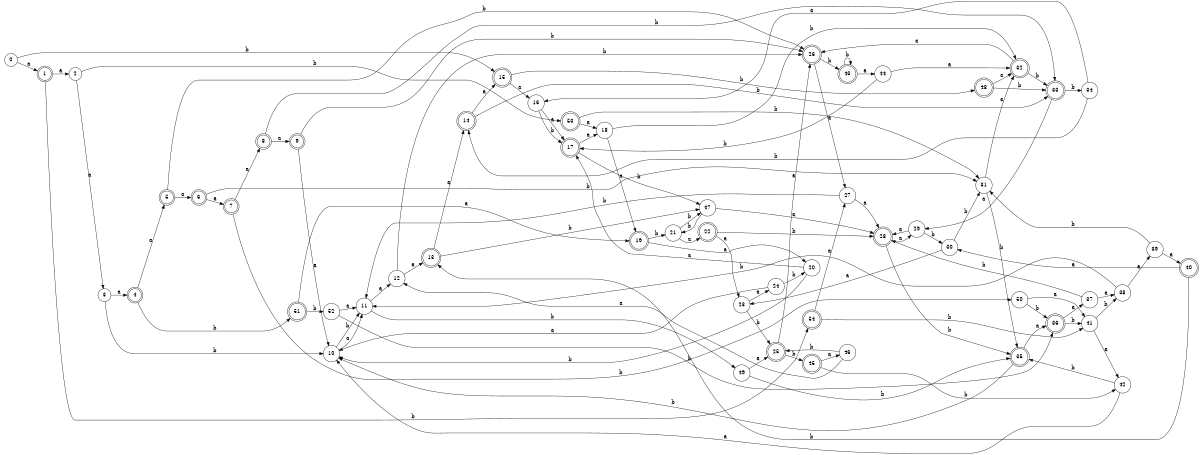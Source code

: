 digraph n44_8 {
__start0 [label="" shape="none"];

rankdir=LR;
size="8,5";

s0 [style="filled", color="black", fillcolor="white" shape="circle", label="0"];
s1 [style="rounded,filled", color="black", fillcolor="white" shape="doublecircle", label="1"];
s2 [style="filled", color="black", fillcolor="white" shape="circle", label="2"];
s3 [style="filled", color="black", fillcolor="white" shape="circle", label="3"];
s4 [style="rounded,filled", color="black", fillcolor="white" shape="doublecircle", label="4"];
s5 [style="rounded,filled", color="black", fillcolor="white" shape="doublecircle", label="5"];
s6 [style="rounded,filled", color="black", fillcolor="white" shape="doublecircle", label="6"];
s7 [style="rounded,filled", color="black", fillcolor="white" shape="doublecircle", label="7"];
s8 [style="rounded,filled", color="black", fillcolor="white" shape="doublecircle", label="8"];
s9 [style="rounded,filled", color="black", fillcolor="white" shape="doublecircle", label="9"];
s10 [style="filled", color="black", fillcolor="white" shape="circle", label="10"];
s11 [style="filled", color="black", fillcolor="white" shape="circle", label="11"];
s12 [style="filled", color="black", fillcolor="white" shape="circle", label="12"];
s13 [style="rounded,filled", color="black", fillcolor="white" shape="doublecircle", label="13"];
s14 [style="rounded,filled", color="black", fillcolor="white" shape="doublecircle", label="14"];
s15 [style="rounded,filled", color="black", fillcolor="white" shape="doublecircle", label="15"];
s16 [style="filled", color="black", fillcolor="white" shape="circle", label="16"];
s17 [style="rounded,filled", color="black", fillcolor="white" shape="doublecircle", label="17"];
s18 [style="filled", color="black", fillcolor="white" shape="circle", label="18"];
s19 [style="rounded,filled", color="black", fillcolor="white" shape="doublecircle", label="19"];
s20 [style="filled", color="black", fillcolor="white" shape="circle", label="20"];
s21 [style="filled", color="black", fillcolor="white" shape="circle", label="21"];
s22 [style="rounded,filled", color="black", fillcolor="white" shape="doublecircle", label="22"];
s23 [style="filled", color="black", fillcolor="white" shape="circle", label="23"];
s24 [style="filled", color="black", fillcolor="white" shape="circle", label="24"];
s25 [style="rounded,filled", color="black", fillcolor="white" shape="doublecircle", label="25"];
s26 [style="rounded,filled", color="black", fillcolor="white" shape="doublecircle", label="26"];
s27 [style="filled", color="black", fillcolor="white" shape="circle", label="27"];
s28 [style="rounded,filled", color="black", fillcolor="white" shape="doublecircle", label="28"];
s29 [style="filled", color="black", fillcolor="white" shape="circle", label="29"];
s30 [style="filled", color="black", fillcolor="white" shape="circle", label="30"];
s31 [style="filled", color="black", fillcolor="white" shape="circle", label="31"];
s32 [style="rounded,filled", color="black", fillcolor="white" shape="doublecircle", label="32"];
s33 [style="rounded,filled", color="black", fillcolor="white" shape="doublecircle", label="33"];
s34 [style="filled", color="black", fillcolor="white" shape="circle", label="34"];
s35 [style="rounded,filled", color="black", fillcolor="white" shape="doublecircle", label="35"];
s36 [style="rounded,filled", color="black", fillcolor="white" shape="doublecircle", label="36"];
s37 [style="filled", color="black", fillcolor="white" shape="circle", label="37"];
s38 [style="filled", color="black", fillcolor="white" shape="circle", label="38"];
s39 [style="filled", color="black", fillcolor="white" shape="circle", label="39"];
s40 [style="rounded,filled", color="black", fillcolor="white" shape="doublecircle", label="40"];
s41 [style="filled", color="black", fillcolor="white" shape="circle", label="41"];
s42 [style="filled", color="black", fillcolor="white" shape="circle", label="42"];
s43 [style="rounded,filled", color="black", fillcolor="white" shape="doublecircle", label="43"];
s44 [style="filled", color="black", fillcolor="white" shape="circle", label="44"];
s45 [style="rounded,filled", color="black", fillcolor="white" shape="doublecircle", label="45"];
s46 [style="filled", color="black", fillcolor="white" shape="circle", label="46"];
s47 [style="filled", color="black", fillcolor="white" shape="circle", label="47"];
s48 [style="rounded,filled", color="black", fillcolor="white" shape="doublecircle", label="48"];
s49 [style="filled", color="black", fillcolor="white" shape="circle", label="49"];
s50 [style="filled", color="black", fillcolor="white" shape="circle", label="50"];
s51 [style="rounded,filled", color="black", fillcolor="white" shape="doublecircle", label="51"];
s52 [style="filled", color="black", fillcolor="white" shape="circle", label="52"];
s53 [style="rounded,filled", color="black", fillcolor="white" shape="doublecircle", label="53"];
s54 [style="rounded,filled", color="black", fillcolor="white" shape="doublecircle", label="54"];
s0 -> s1 [label="a"];
s0 -> s15 [label="b"];
s1 -> s2 [label="a"];
s1 -> s54 [label="b"];
s2 -> s3 [label="a"];
s2 -> s53 [label="b"];
s3 -> s4 [label="a"];
s3 -> s10 [label="b"];
s4 -> s5 [label="a"];
s4 -> s51 [label="b"];
s5 -> s6 [label="a"];
s5 -> s26 [label="b"];
s6 -> s7 [label="a"];
s6 -> s31 [label="b"];
s7 -> s8 [label="a"];
s7 -> s50 [label="b"];
s8 -> s9 [label="a"];
s8 -> s33 [label="b"];
s9 -> s10 [label="a"];
s9 -> s26 [label="b"];
s10 -> s11 [label="a"];
s10 -> s11 [label="b"];
s11 -> s12 [label="a"];
s11 -> s49 [label="b"];
s12 -> s13 [label="a"];
s12 -> s26 [label="b"];
s13 -> s14 [label="a"];
s13 -> s47 [label="b"];
s14 -> s15 [label="a"];
s14 -> s33 [label="b"];
s15 -> s16 [label="a"];
s15 -> s48 [label="b"];
s16 -> s17 [label="a"];
s16 -> s17 [label="b"];
s17 -> s18 [label="a"];
s17 -> s47 [label="b"];
s18 -> s19 [label="a"];
s18 -> s32 [label="b"];
s19 -> s20 [label="a"];
s19 -> s21 [label="b"];
s20 -> s17 [label="a"];
s20 -> s10 [label="b"];
s21 -> s22 [label="a"];
s21 -> s47 [label="b"];
s22 -> s23 [label="a"];
s22 -> s28 [label="b"];
s23 -> s24 [label="a"];
s23 -> s25 [label="b"];
s24 -> s10 [label="a"];
s24 -> s20 [label="b"];
s25 -> s26 [label="a"];
s25 -> s45 [label="b"];
s26 -> s27 [label="a"];
s26 -> s43 [label="b"];
s27 -> s28 [label="a"];
s27 -> s11 [label="b"];
s28 -> s29 [label="a"];
s28 -> s35 [label="b"];
s29 -> s28 [label="a"];
s29 -> s30 [label="b"];
s30 -> s23 [label="a"];
s30 -> s31 [label="b"];
s31 -> s32 [label="a"];
s31 -> s35 [label="b"];
s32 -> s26 [label="a"];
s32 -> s33 [label="b"];
s33 -> s29 [label="a"];
s33 -> s34 [label="b"];
s34 -> s16 [label="a"];
s34 -> s14 [label="b"];
s35 -> s36 [label="a"];
s35 -> s10 [label="b"];
s36 -> s37 [label="a"];
s36 -> s41 [label="b"];
s37 -> s38 [label="a"];
s37 -> s28 [label="b"];
s38 -> s39 [label="a"];
s38 -> s11 [label="b"];
s39 -> s40 [label="a"];
s39 -> s31 [label="b"];
s40 -> s30 [label="a"];
s40 -> s13 [label="b"];
s41 -> s42 [label="a"];
s41 -> s38 [label="b"];
s42 -> s10 [label="a"];
s42 -> s35 [label="b"];
s43 -> s44 [label="a"];
s43 -> s43 [label="b"];
s44 -> s32 [label="a"];
s44 -> s17 [label="b"];
s45 -> s46 [label="a"];
s45 -> s42 [label="b"];
s46 -> s12 [label="a"];
s46 -> s25 [label="b"];
s47 -> s28 [label="a"];
s47 -> s21 [label="b"];
s48 -> s32 [label="a"];
s48 -> s33 [label="b"];
s49 -> s25 [label="a"];
s49 -> s35 [label="b"];
s50 -> s41 [label="a"];
s50 -> s36 [label="b"];
s51 -> s19 [label="a"];
s51 -> s52 [label="b"];
s52 -> s11 [label="a"];
s52 -> s36 [label="b"];
s53 -> s18 [label="a"];
s53 -> s31 [label="b"];
s54 -> s27 [label="a"];
s54 -> s41 [label="b"];

}